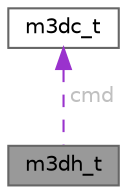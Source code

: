 digraph "m3dh_t"
{
 // LATEX_PDF_SIZE
  bgcolor="transparent";
  edge [fontname=Helvetica,fontsize=10,labelfontname=Helvetica,labelfontsize=10];
  node [fontname=Helvetica,fontsize=10,shape=box,height=0.2,width=0.4];
  Node1 [id="Node000001",label="m3dh_t",height=0.2,width=0.4,color="gray40", fillcolor="grey60", style="filled", fontcolor="black",tooltip=" "];
  Node2 -> Node1 [id="edge3_Node000001_Node000002",dir="back",color="darkorchid3",style="dashed",tooltip=" ",label=" cmd",fontcolor="grey" ];
  Node2 [id="Node000002",label="m3dc_t",height=0.2,width=0.4,color="gray40", fillcolor="white", style="filled",URL="$structm3dc__t.html",tooltip=" "];
}
